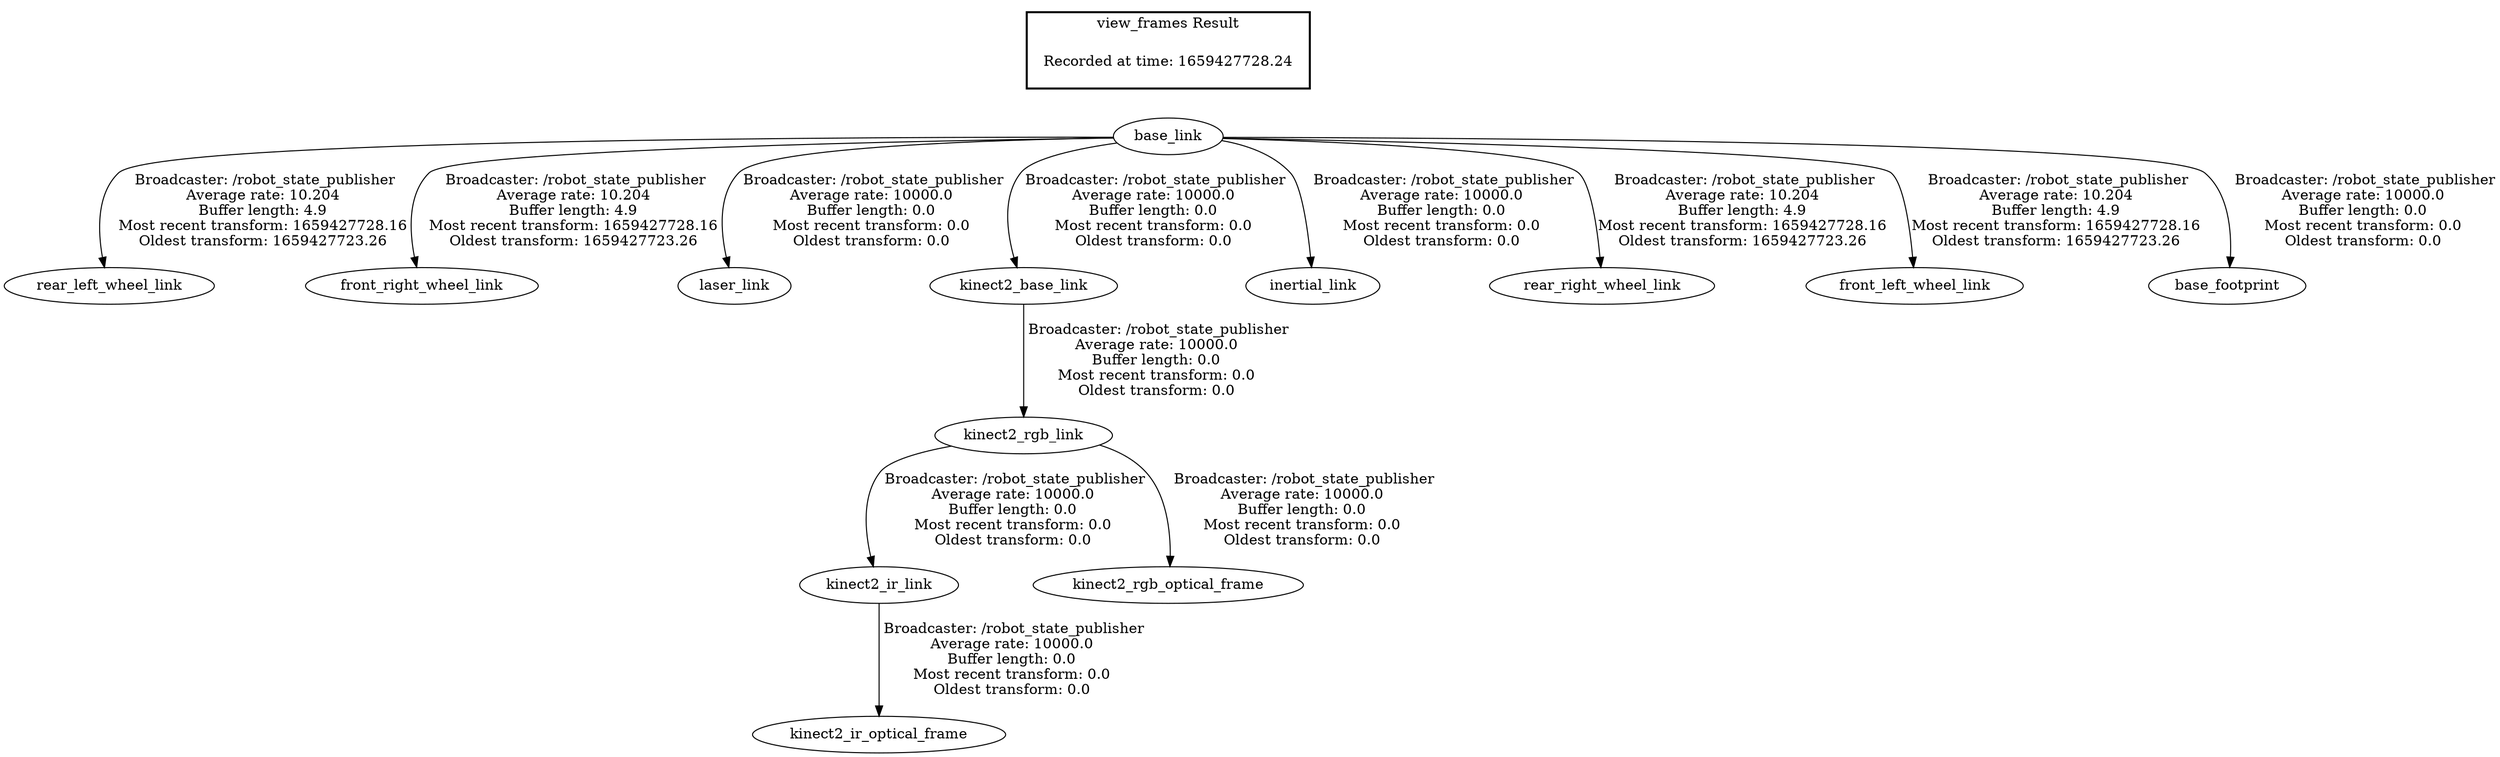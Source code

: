 digraph G {
"base_link" -> "rear_left_wheel_link"[label=" Broadcaster: /robot_state_publisher\nAverage rate: 10.204\nBuffer length: 4.9\nMost recent transform: 1659427728.16\nOldest transform: 1659427723.26\n"];
"base_link" -> "front_right_wheel_link"[label=" Broadcaster: /robot_state_publisher\nAverage rate: 10.204\nBuffer length: 4.9\nMost recent transform: 1659427728.16\nOldest transform: 1659427723.26\n"];
"base_link" -> "laser_link"[label=" Broadcaster: /robot_state_publisher\nAverage rate: 10000.0\nBuffer length: 0.0\nMost recent transform: 0.0\nOldest transform: 0.0\n"];
"kinect2_base_link" -> "kinect2_rgb_link"[label=" Broadcaster: /robot_state_publisher\nAverage rate: 10000.0\nBuffer length: 0.0\nMost recent transform: 0.0\nOldest transform: 0.0\n"];
"base_link" -> "inertial_link"[label=" Broadcaster: /robot_state_publisher\nAverage rate: 10000.0\nBuffer length: 0.0\nMost recent transform: 0.0\nOldest transform: 0.0\n"];
"kinect2_ir_link" -> "kinect2_ir_optical_frame"[label=" Broadcaster: /robot_state_publisher\nAverage rate: 10000.0\nBuffer length: 0.0\nMost recent transform: 0.0\nOldest transform: 0.0\n"];
"base_link" -> "rear_right_wheel_link"[label=" Broadcaster: /robot_state_publisher\nAverage rate: 10.204\nBuffer length: 4.9\nMost recent transform: 1659427728.16\nOldest transform: 1659427723.26\n"];
"kinect2_rgb_link" -> "kinect2_ir_link"[label=" Broadcaster: /robot_state_publisher\nAverage rate: 10000.0\nBuffer length: 0.0\nMost recent transform: 0.0\nOldest transform: 0.0\n"];
"kinect2_rgb_link" -> "kinect2_rgb_optical_frame"[label=" Broadcaster: /robot_state_publisher\nAverage rate: 10000.0\nBuffer length: 0.0\nMost recent transform: 0.0\nOldest transform: 0.0\n"];
"base_link" -> "kinect2_base_link"[label=" Broadcaster: /robot_state_publisher\nAverage rate: 10000.0\nBuffer length: 0.0\nMost recent transform: 0.0\nOldest transform: 0.0\n"];
"base_link" -> "front_left_wheel_link"[label=" Broadcaster: /robot_state_publisher\nAverage rate: 10.204\nBuffer length: 4.9\nMost recent transform: 1659427728.16\nOldest transform: 1659427723.26\n"];
"base_link" -> "base_footprint"[label=" Broadcaster: /robot_state_publisher\nAverage rate: 10000.0\nBuffer length: 0.0\nMost recent transform: 0.0\nOldest transform: 0.0\n"];
edge [style=invis];
 subgraph cluster_legend { style=bold; color=black; label ="view_frames Result";
"Recorded at time: 1659427728.24"[ shape=plaintext ] ;
}->"base_link";
}